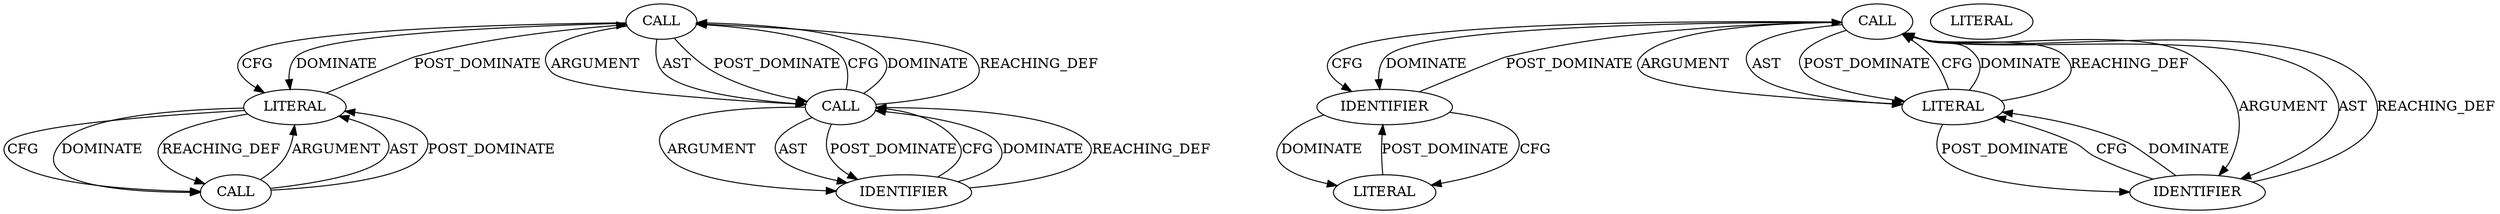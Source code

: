 digraph {
  30064771141[label=CALL ARGUMENT_INDEX="-1" CODE="pthread_mutex_unlock(&work_mutex)" COLUMN_NUMBER="5" DISPATCH_TYPE="STATIC_DISPATCH" LINE_NUMBER="89" METHOD_FULL_NAME="pthread_mutex_unlock" NAME="pthread_mutex_unlock" ORDER="6" SIGNATURE="" TYPE_FULL_NAME="ANY"]
  90194313247[label=LITERAL ARGUMENT_INDEX="1" CODE="0" COLUMN_NUMBER="18" LINE_NUMBER="90" ORDER="1" TYPE_FULL_NAME="int"]
  30064771142[label=CALL ARGUMENT_INDEX="1" CODE="&work_mutex" COLUMN_NUMBER="26" DISPATCH_TYPE="STATIC_DISPATCH" LINE_NUMBER="89" METHOD_FULL_NAME="<operator>.addressOf" NAME="<operator>.addressOf" ORDER="1" SIGNATURE="" TYPE_FULL_NAME="ANY"]
  30064771138[label=CALL ARGUMENT_INDEX="-1" CODE="time_to_exit = 1" COLUMN_NUMBER="5" DISPATCH_TYPE="STATIC_DISPATCH" LINE_NUMBER="87" METHOD_FULL_NAME="<operator>.assignment" NAME="<operator>.assignment" ORDER="4" SIGNATURE="" TYPE_FULL_NAME="ANY"]
  90194313245[label=LITERAL ARGUMENT_INDEX="2" CODE="0" COLUMN_NUMBER="15" LINE_NUMBER="88" ORDER="2" TYPE_FULL_NAME="int"]
  68719476774[label=IDENTIFIER ARGUMENT_INDEX="1" CODE="work_area" COLUMN_NUMBER="5" LINE_NUMBER="88" NAME="work_area" ORDER="1"]
  90194313246[label=LITERAL ARGUMENT_INDEX="2" CODE="'\0'" COLUMN_NUMBER="20" LINE_NUMBER="88" ORDER="2" TYPE_FULL_NAME="char"]
  90194313244[label=LITERAL ARGUMENT_INDEX="2" CODE="1" COLUMN_NUMBER="20" LINE_NUMBER="87" ORDER="2" TYPE_FULL_NAME="int"]
  68719476775[label=IDENTIFIER ARGUMENT_INDEX="1" CODE="work_mutex" COLUMN_NUMBER="27" LINE_NUMBER="89" NAME="work_mutex" ORDER="1" TYPE_FULL_NAME="pthread_mutex_t"]
  68719476773[label=IDENTIFIER ARGUMENT_INDEX="1" CODE="time_to_exit" COLUMN_NUMBER="5" LINE_NUMBER="87" NAME="time_to_exit" ORDER="1" TYPE_FULL_NAME="int"]
  30064771143[label=CALL ARGUMENT_INDEX="-1" CODE="pthread_exit(0)" COLUMN_NUMBER="5" DISPATCH_TYPE="STATIC_DISPATCH" LINE_NUMBER="90" METHOD_FULL_NAME="pthread_exit" NAME="pthread_exit" ORDER="7" SIGNATURE="" TYPE_FULL_NAME="ANY"]
  30064771138 -> 68719476773 [label=ARGUMENT ]
  30064771138 -> 90194313244 [label=ARGUMENT ]
  30064771138 -> 68719476773 [label=AST ]
  30064771138 -> 90194313244 [label=AST ]
  30064771138 -> 68719476774 [label=CFG ]
  30064771138 -> 68719476774 [label=DOMINATE ]
  30064771138 -> 90194313244 [label=POST_DOMINATE ]
  30064771141 -> 30064771142 [label=ARGUMENT ]
  30064771141 -> 30064771142 [label=AST ]
  30064771141 -> 90194313247 [label=CFG ]
  30064771141 -> 90194313247 [label=DOMINATE ]
  30064771141 -> 30064771142 [label=POST_DOMINATE ]
  30064771142 -> 68719476775 [label=ARGUMENT ]
  30064771142 -> 68719476775 [label=AST ]
  30064771142 -> 30064771141 [label=CFG ]
  30064771142 -> 30064771141 [label=DOMINATE ]
  30064771142 -> 68719476775 [label=POST_DOMINATE ]
  30064771142 -> 30064771141 [label=REACHING_DEF property="&work_mutex"]
  30064771143 -> 90194313247 [label=ARGUMENT ]
  30064771143 -> 90194313247 [label=AST ]
  30064771143 -> 90194313247 [label=POST_DOMINATE ]
  68719476773 -> 90194313244 [label=CFG ]
  68719476773 -> 90194313244 [label=DOMINATE ]
  68719476773 -> 30064771138 [label=REACHING_DEF property="time_to_exit"]
  68719476774 -> 90194313245 [label=CFG ]
  68719476774 -> 90194313245 [label=DOMINATE ]
  68719476774 -> 30064771138 [label=POST_DOMINATE ]
  68719476775 -> 30064771142 [label=CFG ]
  68719476775 -> 30064771142 [label=DOMINATE ]
  68719476775 -> 30064771142 [label=REACHING_DEF property="work_mutex"]
  90194313244 -> 30064771138 [label=CFG ]
  90194313244 -> 30064771138 [label=DOMINATE ]
  90194313244 -> 68719476773 [label=POST_DOMINATE ]
  90194313244 -> 30064771138 [label=REACHING_DEF property="1"]
  90194313245 -> 68719476774 [label=POST_DOMINATE ]
  90194313247 -> 30064771143 [label=CFG ]
  90194313247 -> 30064771143 [label=DOMINATE ]
  90194313247 -> 30064771141 [label=POST_DOMINATE ]
  90194313247 -> 30064771143 [label=REACHING_DEF property="0"]
}